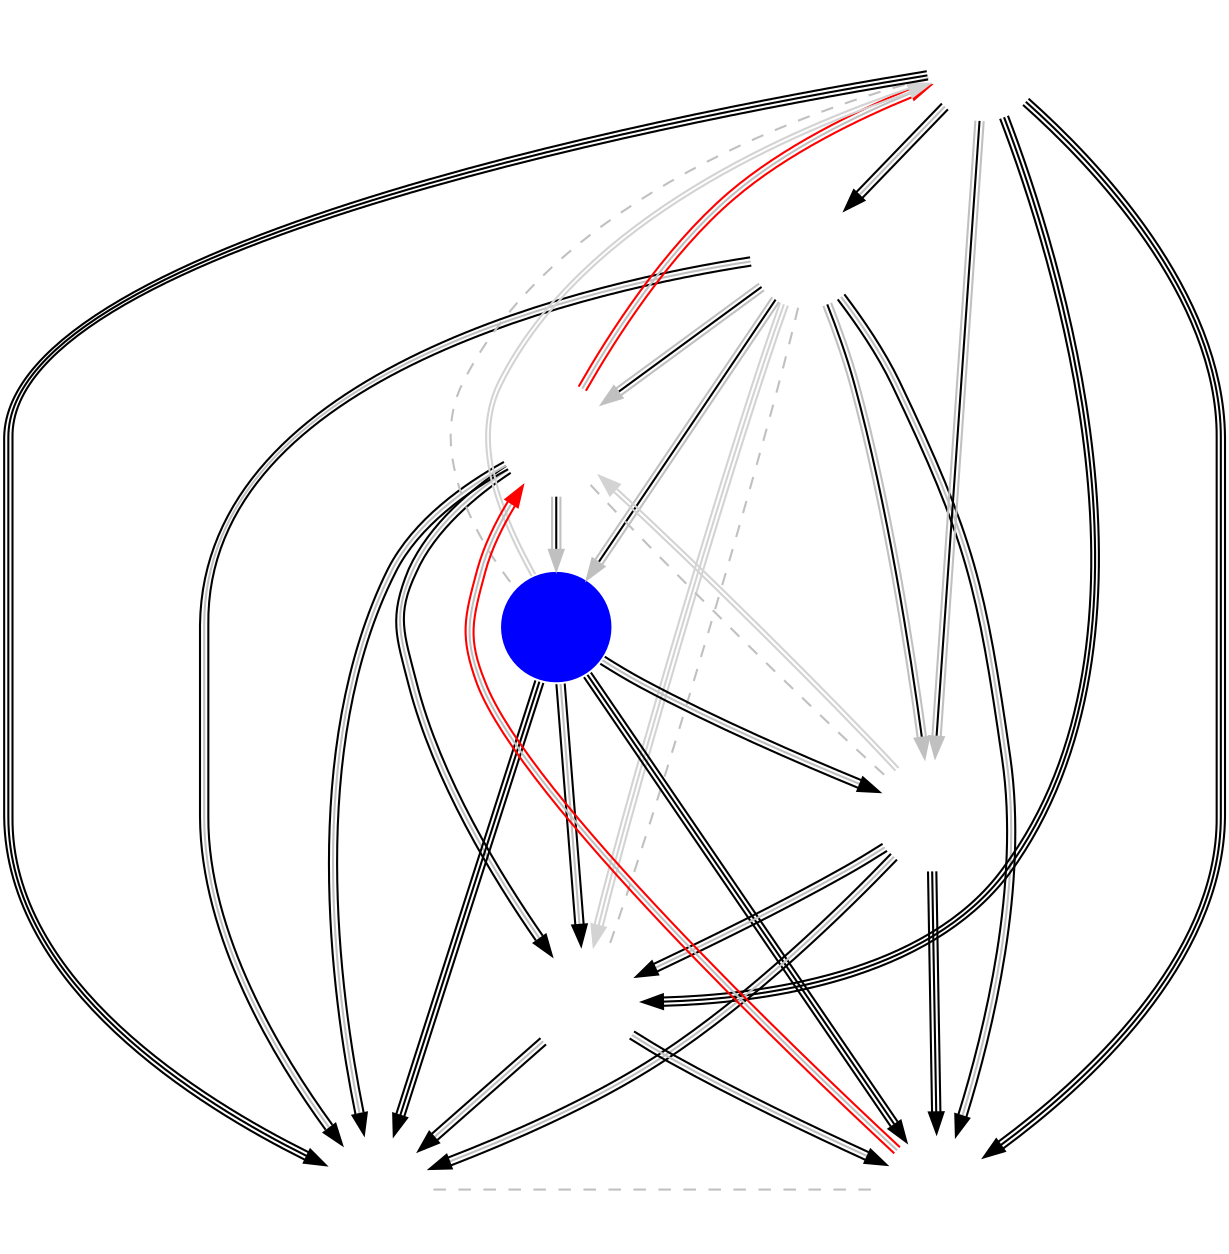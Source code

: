 digraph NA {
	node [shape=circle fixedsize=true width=.75 label="" color="white"];
	imagepath="logos/";
	GFE	[ image="gale-force-esports.png" ];
	NT	[ image="no-tomorrow.png" ];
	TS	[ image="tempo-storm.png" style=filled fillcolor=blue ];
	TF	[ image="team-freedom.png" ];
	R2E	[ image="roll20.png" ];
	SSS	[ image="superstars.png" ];
	NVT	[ image="naventic.png" ];
	EID	[ image="even-in-death.png" ];

	/* Phase 1 Aggregates */
//	GFE	->	NT	[ color="lightgray:lightgray" ]
//	GFE	->	TS	[ color="lightgray" ]
//	GFE	->	TF	[ color="lightgray:lightgray" ]
//	R2E	->	GFE	[ color="lightgray" ]
	GFE	->	SSS	[ color="lightgray:lightgray:lightgray" ]
//	GFE	->	NVT	[ color="lightgray:lightgray:lightgray" ]
//	TS	->	NT	[ color="lightgray:lightgray:lightgray" ]
//	TF	->	NT	[ color="lightgray" ]
	R2E	->	NT	[ color="lightgray:lightgray" ]
//	SSS	->	NT	[ color="lightgray:lightgray" ]
//	NT	->	NVT	[ color="lightgray" ]
	TS	->	TF	[ color="lightgray:lightgray" constraint="false" ]
//	TS	->	R2E	[ color="lightgray" ]
//	TS	->	SSS	[ color="lightgray:lightgray" ]
//	TS	->	NVT	[ color="lightgray" ]
//	R2E	->	TF	[ color="lightgray:lightgray:lightgray" ]
//	TF	->	SSS	[ color="lightgray" ]
//	TF	->	NVT	[ color="lightgray:lightgray:lightgray" ]
//	R2E	->	SSS	[ color="lightgray:lightgray:lightgray" ]
//	R2E	->	NVT	[ color="lightgray:lightgray:lightgray" ]
//	SSS	->	NVT	[ color="lightgray:lightgray" ]

	/* Phase 2 Group stage 1 - Round 1 */
	NT	->	SSS	[ color="black:gray:black" ]
	TF	->	EID	[ color="black:black:black" ]
	NT	->	TF	[ /*color="black:gray:black"*/ color="red:gray:red" constraint="false" ]
	GFE	->	NVT	[ color="black:gray:black" ]
	GFE	->	R2E	[ color="gray:black:gray" ]
	TS	->	EID	[ color="black:black:black" ]

	/* Phase 2 Group stage 1 - Round 2 */
	GFE	->	TS	[ color="gray:black:gray" ]
	R2E	->	NVT	[ color="black:gray:black" ]
	SSS	->	EID	[ color="black:gray:black" ]
	TF	->	NVT	[ color="black:black:black" ]
	NT	->	TS	[ color="gray:black:gray" ]
	R2E	->	SSS	[ color="black:gray:black" ]

	/* Phase 2 Group stage 1 - Round 3 */
	GFE	->	NT	[ color="gray:black:gray" ]
	TF	->	SSS	[ color="black:black:black" ]
	TS	->	NVT	[ color="black:black:black" ]
	R2E	->	EID	[ color="black:black:black" ]
	TF	->	GFE	[ color="black:gray:black" ]
	TS	->	SSS	[ color="black:gray:black" ]

	/* Phase 2 Group stage 1 - Round 4 */
	NT	->	NVT	[ color="black:gray:black" ]
	TF	->	R2E	[ color="gray:black:gray" ]
	TS	->	R2E	[ color="black:gray:black" ]
	GFE	->	EID	[ color="black:gray:black" ]
	EID	->	NT	[ /*color="black:gray:black"*/ color="red:gray:red" constraint="false" ]
	SSS	->	NVT	[ color="black:gray:black" ]

	edge [ color="gray" dir="none" constraint="false" style="dashed"]
	
	/* Phase 2 Group stage 1 - Round 5 */
	NT	->	R2E
	GFE	->	SSS
	NVT	->	EID
	TF	->	TS
}
